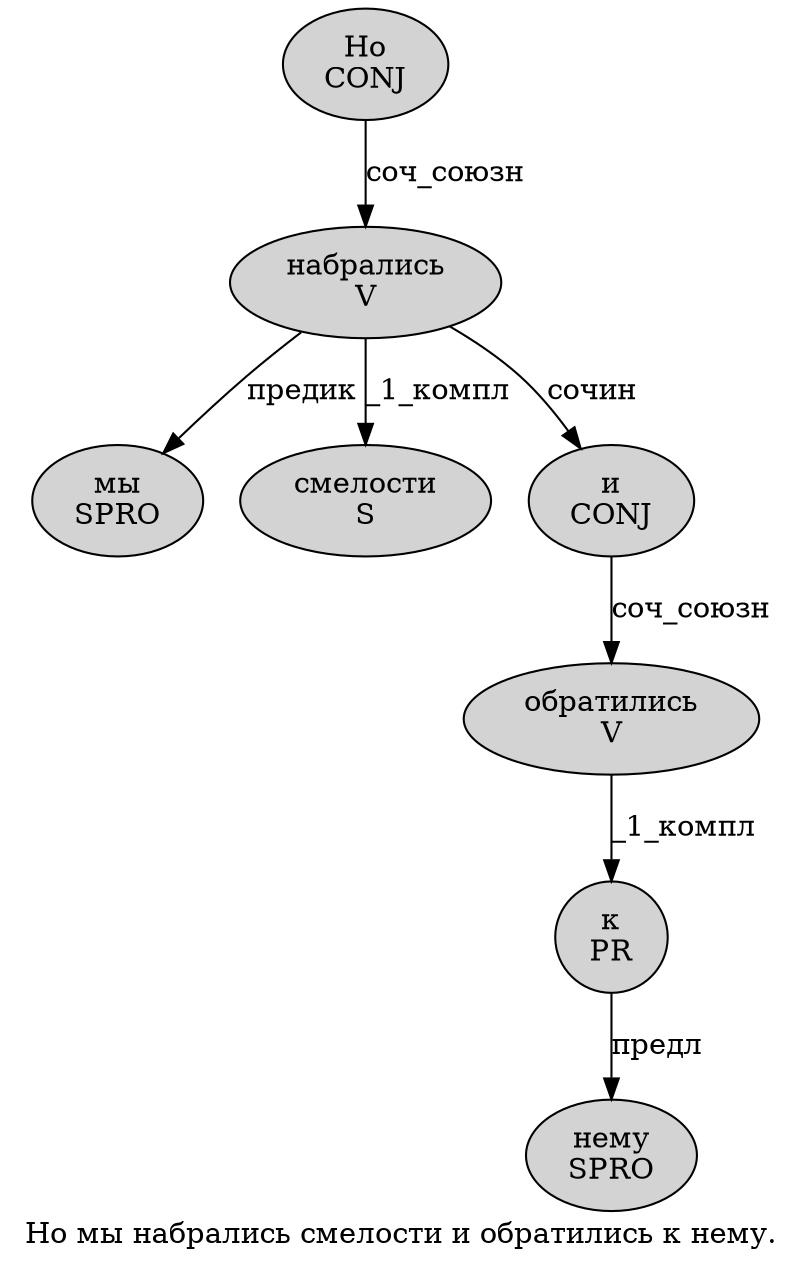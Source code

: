digraph SENTENCE_1665 {
	graph [label="Но мы набрались смелости и обратились к нему."]
	node [style=filled]
		0 [label="Но
CONJ" color="" fillcolor=lightgray penwidth=1 shape=ellipse]
		1 [label="мы
SPRO" color="" fillcolor=lightgray penwidth=1 shape=ellipse]
		2 [label="набрались
V" color="" fillcolor=lightgray penwidth=1 shape=ellipse]
		3 [label="смелости
S" color="" fillcolor=lightgray penwidth=1 shape=ellipse]
		4 [label="и
CONJ" color="" fillcolor=lightgray penwidth=1 shape=ellipse]
		5 [label="обратились
V" color="" fillcolor=lightgray penwidth=1 shape=ellipse]
		6 [label="к
PR" color="" fillcolor=lightgray penwidth=1 shape=ellipse]
		7 [label="нему
SPRO" color="" fillcolor=lightgray penwidth=1 shape=ellipse]
			4 -> 5 [label="соч_союзн"]
			0 -> 2 [label="соч_союзн"]
			6 -> 7 [label="предл"]
			2 -> 1 [label="предик"]
			2 -> 3 [label="_1_компл"]
			2 -> 4 [label="сочин"]
			5 -> 6 [label="_1_компл"]
}